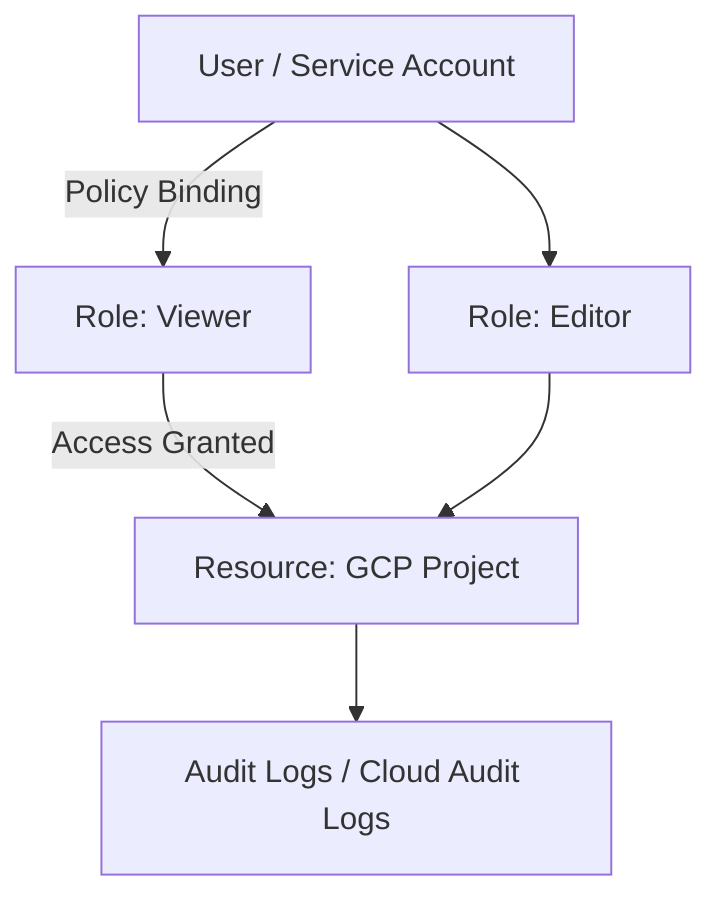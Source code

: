 graph TD
A[User / Service Account] -->|Policy Binding| B[Role: Viewer]
B -->|Access Granted| C[Resource: GCP Project]
A --> D[Role: Editor]
D --> C
C --> E[Audit Logs / Cloud Audit Logs]